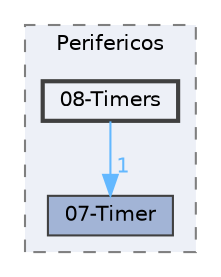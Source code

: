 digraph "E:/Agustin/Escritorio/MCUexpresso/KitLPC845-C++/src/Drivers/Perifericos/08-Timers"
{
 // LATEX_PDF_SIZE
  bgcolor="transparent";
  edge [fontname=Helvetica,fontsize=10,labelfontname=Helvetica,labelfontsize=10];
  node [fontname=Helvetica,fontsize=10,shape=box,height=0.2,width=0.4];
  compound=true
  subgraph clusterdir_fddceb55b13f36ba841fc9095bbfed65 {
    graph [ bgcolor="#edf0f7", pencolor="grey50", label="Perifericos", fontname=Helvetica,fontsize=10 style="filled,dashed", URL="dir_fddceb55b13f36ba841fc9095bbfed65.html",tooltip=""]
  dir_b0f89ed33f99852ed33a835d9d36116b [label="07-Timer", fillcolor="#a2b4d6", color="grey25", style="filled", URL="dir_b0f89ed33f99852ed33a835d9d36116b.html",tooltip=""];
  dir_e77411e8bbf621d9800ff1fec7fe54cc [label="08-Timers", fillcolor="#edf0f7", color="grey25", style="filled,bold", URL="dir_e77411e8bbf621d9800ff1fec7fe54cc.html",tooltip=""];
  }
  dir_e77411e8bbf621d9800ff1fec7fe54cc->dir_b0f89ed33f99852ed33a835d9d36116b [headlabel="1", labeldistance=1.5 headhref="dir_000014_000013.html" href="dir_000014_000013.html" color="steelblue1" fontcolor="steelblue1"];
}
